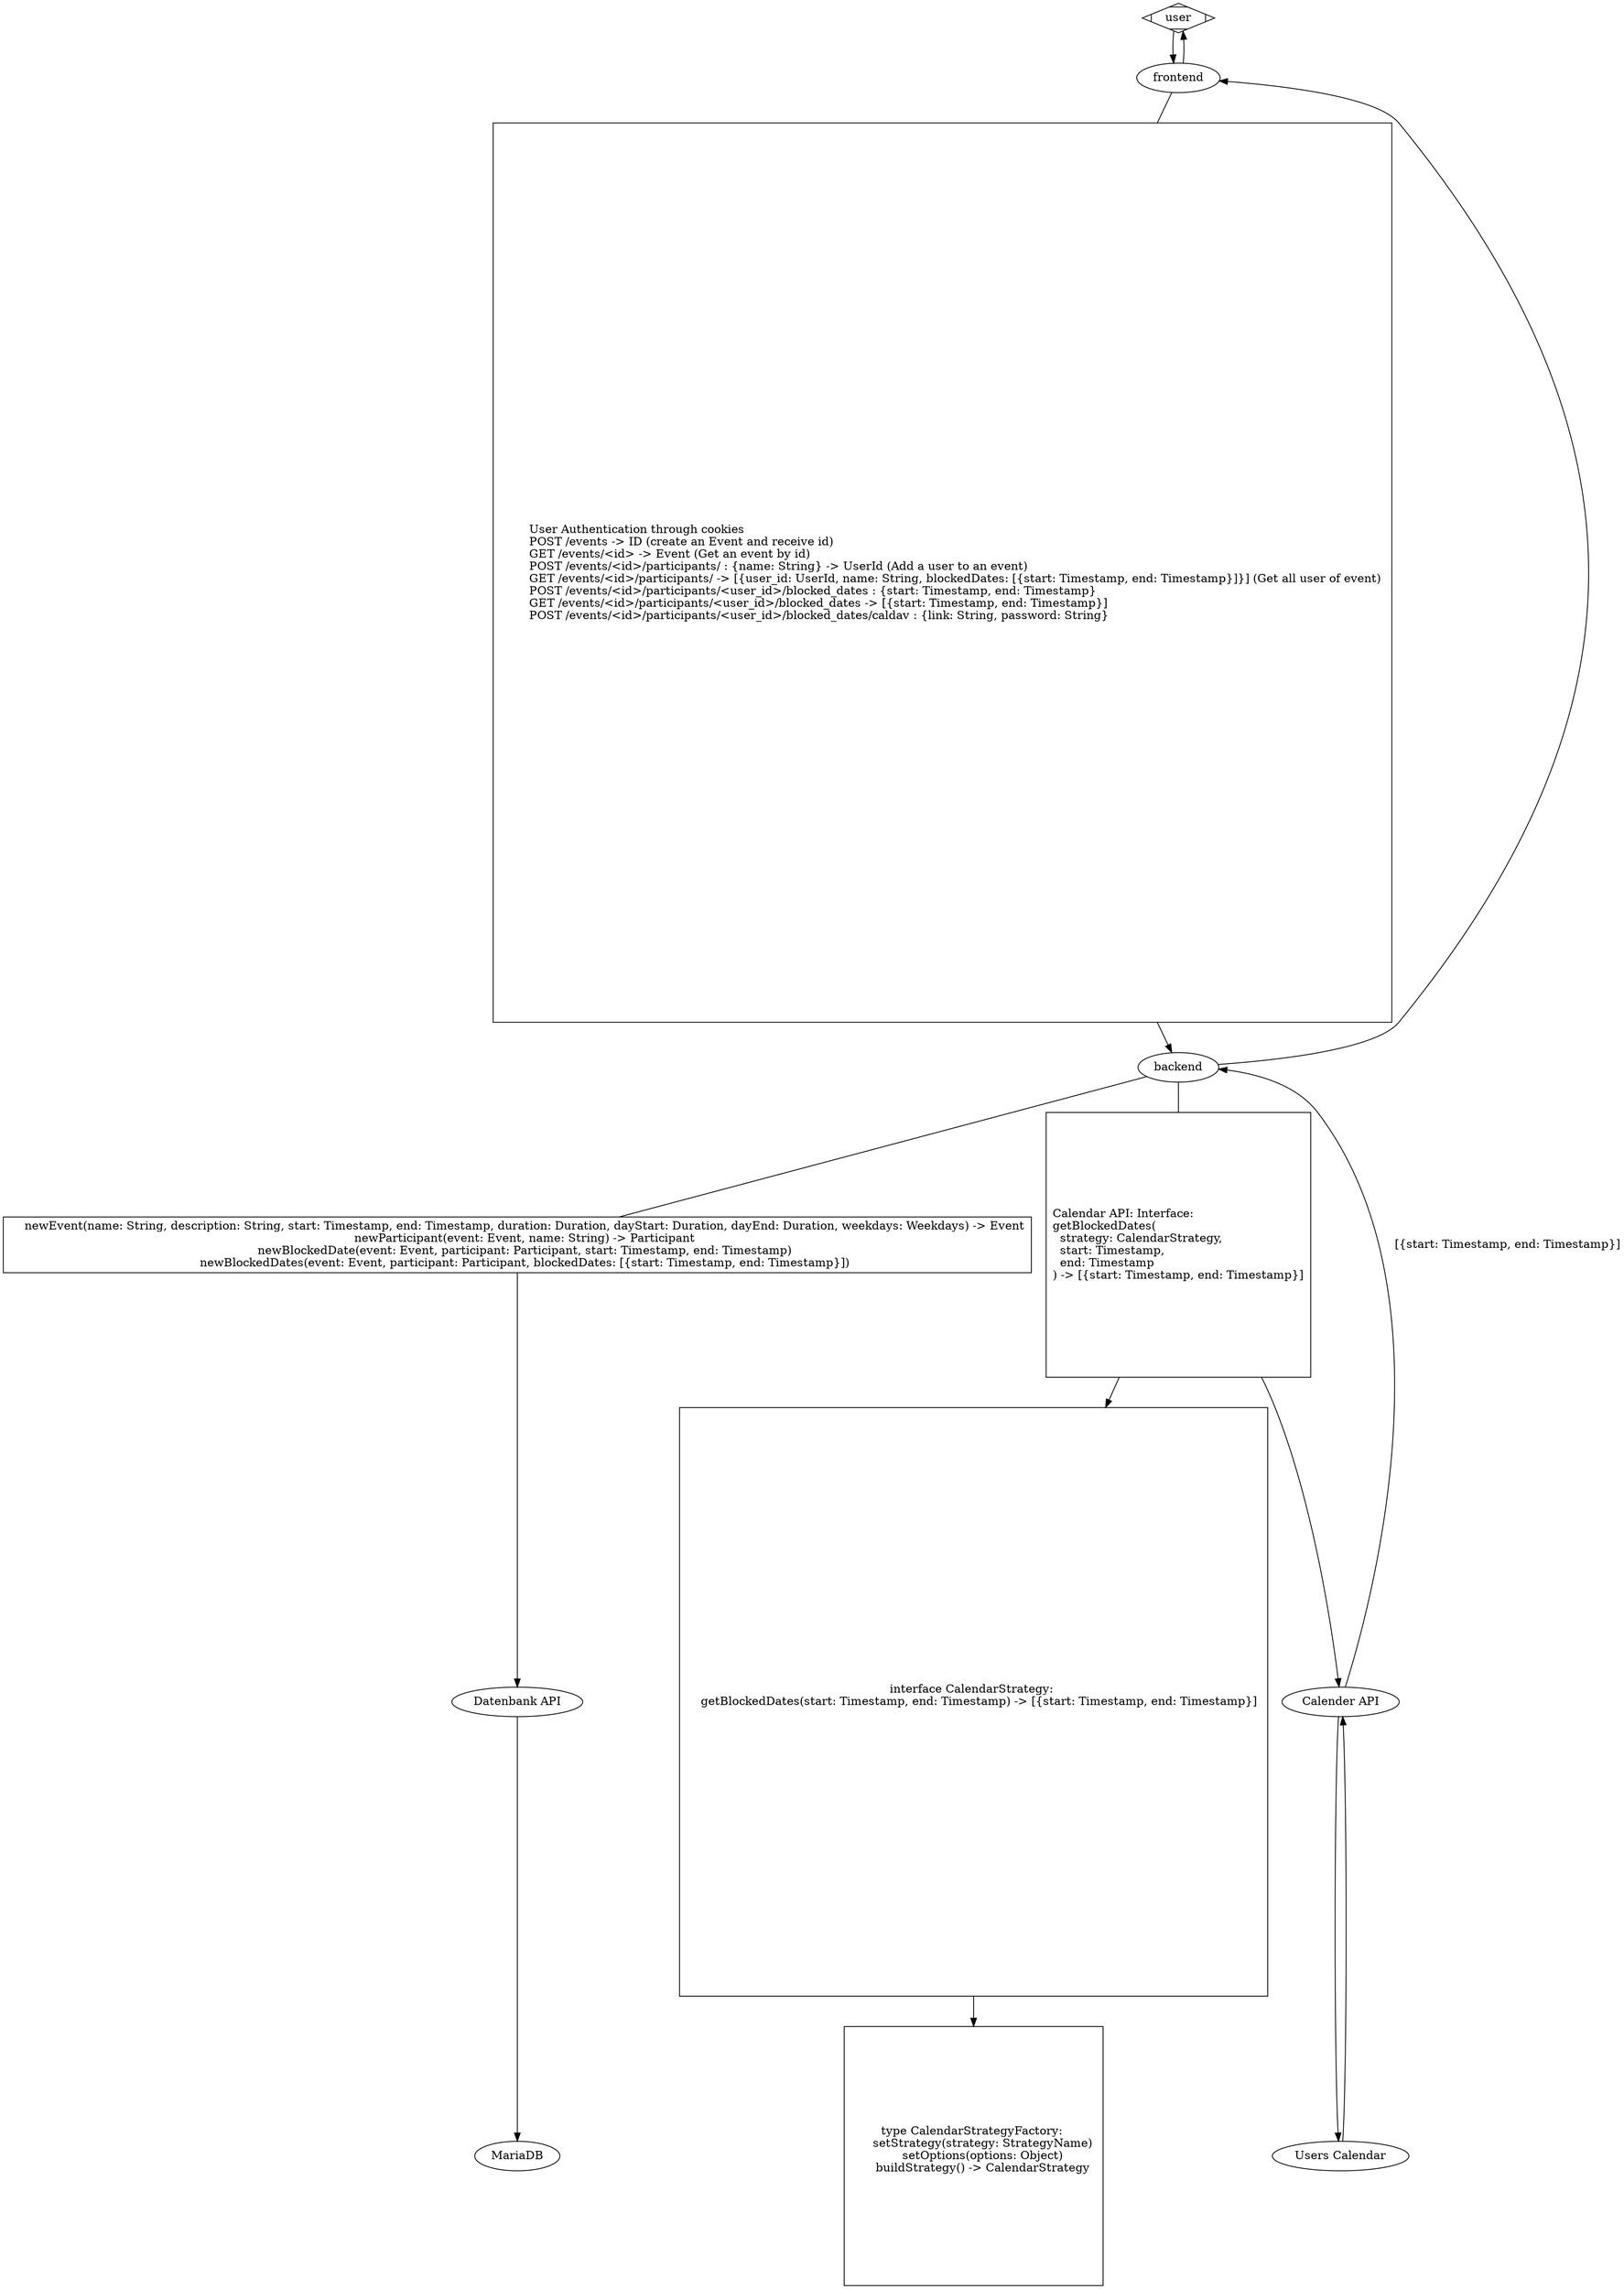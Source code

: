 digraph G {
    user -> frontend
    frontend -> user
    backend -> frontend
 
    # cal <-> backend
    calendar_strategy [label="interface CalendarStrategy: \n\
    getBlockedDates(start: Timestamp, end: Timestamp) -> [{start: Timestamp, end: Timestamp}] \n\
    ", shape=square]
    calendar_strategy_factory [label="type CalendarStrategyFactory: \n\
      setStrategy(strategy: StrategyName) \n\
      setOptions(options: Object) \n\
      buildStrategy() -> CalendarStrategy \n\
    ", shape=square]
    
    ## cal -> backend
    calendar -> backend [label="[{start: Timestamp, end: Timestamp}]"]
    #backend -> calendar [label="getBlockedDates(strategy: CalendarStrategy, start: Timestamp, end: Timestamp) -> [{start: Timestamp, end: Timestamp}]"]
    
    ## backend -> cal
    backend_to_cal [label="Calendar API: Interface:\lgetBlockedDates(\l  strategy: CalendarStrategy,\l  start: Timestamp,\l  end: Timestamp\l) -> [{start: Timestamp, end: Timestamp}]", 
    shape="square"];
    backend -> backend_to_cal [arrowhead="none"]
    backend_to_cal -> calendar
    
    backend_to_cal -> calendar_strategy
    calendar_strategy -> calendar_strategy_factory
    
    # backend <-> Datenbank
    dbfn [label="\
    newEvent(name: String, description: String, start: Timestamp, end: Timestamp, duration: Duration, dayStart: Duration, dayEnd: Duration, weekdays: Weekdays) -> Event\n\
    newParticipant(event: Event, name: String) -> Participant\n\
    newBlockedDate(event: Event, participant: Participant, start: Timestamp, end: Timestamp)\n\
    newBlockedDates(event: Event, participant: Participant, blockedDates: [{start: Timestamp, end: Timestamp}])",
    shape=block]
    user [shape=Mdiamond];
    backend -> dbfn [arrowhead="none"]
    dbfn -> datenbank
    
    # frontend <-> backend
    frontend -> frontend_to_backend [arrowhead=none]
    frontend_to_backend -> backend
    
    frontend_to_backend [label="\l\
        User Authentication through cookies \l\
        POST /events -> ID (create an Event and receive id) \l\
        GET /events/<id> -> Event (Get an event by id) \l\
        POST /events/<id>/participants/ : {name: String} -> UserId (Add a user to an event) \l\
        GET /events/<id>/participants/ -> [{user_id: UserId, name: String, blockedDates: [{start: Timestamp, end: Timestamp}]}] \
(Get all user of event) \l\
        POST /events/<id>/participants/<user_id>/blocked_dates : {start: Timestamp, end: Timestamp} \l\
        GET /events/<id>/participants/<user_id>/blocked_dates -> [{start: Timestamp, end: Timestamp}] \l\
        POST /events/<id>/participants/<user_id>/blocked_dates/caldav : {link: String, password: String} \l\
    "shape=square]
    
    # calendar
    calendar [label="Calender API"];
    user_calendar [label="Users Calendar"]
    
    calendar -> user_calendar
    user_calendar -> calendar
  
    db [label="MariaDB"]
    datenbank [label="Datenbank API"]
    
    datenbank -> db
}
